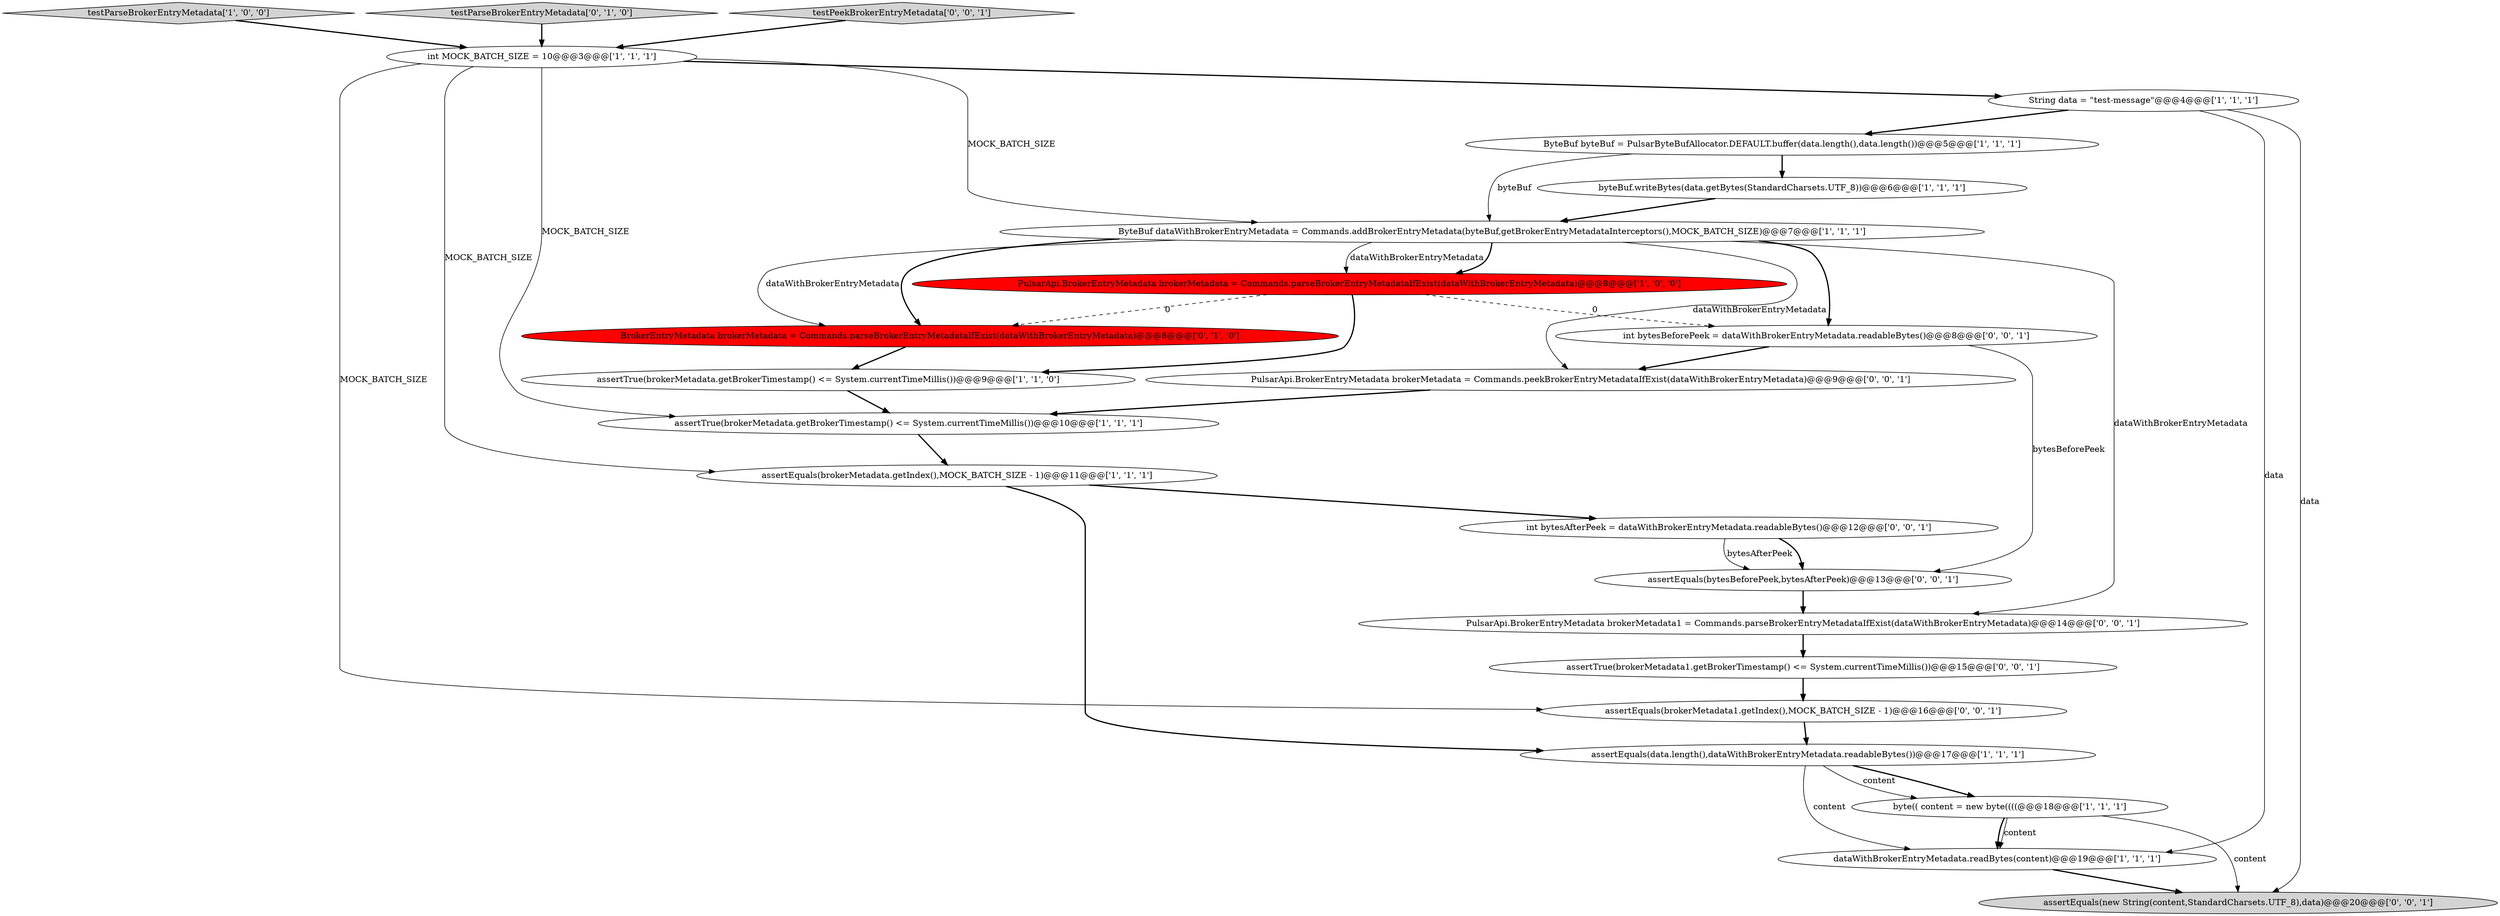 digraph {
11 [style = filled, label = "ByteBuf byteBuf = PulsarByteBufAllocator.DEFAULT.buffer(data.length(),data.length())@@@5@@@['1', '1', '1']", fillcolor = white, shape = ellipse image = "AAA0AAABBB1BBB"];
7 [style = filled, label = "testParseBrokerEntryMetadata['1', '0', '0']", fillcolor = lightgray, shape = diamond image = "AAA0AAABBB1BBB"];
6 [style = filled, label = "assertEquals(brokerMetadata.getIndex(),MOCK_BATCH_SIZE - 1)@@@11@@@['1', '1', '1']", fillcolor = white, shape = ellipse image = "AAA0AAABBB1BBB"];
22 [style = filled, label = "assertEquals(new String(content,StandardCharsets.UTF_8),data)@@@20@@@['0', '0', '1']", fillcolor = lightgray, shape = ellipse image = "AAA0AAABBB3BBB"];
13 [style = filled, label = "testParseBrokerEntryMetadata['0', '1', '0']", fillcolor = lightgray, shape = diamond image = "AAA0AAABBB2BBB"];
18 [style = filled, label = "PulsarApi.BrokerEntryMetadata brokerMetadata1 = Commands.parseBrokerEntryMetadataIfExist(dataWithBrokerEntryMetadata)@@@14@@@['0', '0', '1']", fillcolor = white, shape = ellipse image = "AAA0AAABBB3BBB"];
14 [style = filled, label = "BrokerEntryMetadata brokerMetadata = Commands.parseBrokerEntryMetadataIfExist(dataWithBrokerEntryMetadata)@@@8@@@['0', '1', '0']", fillcolor = red, shape = ellipse image = "AAA1AAABBB2BBB"];
2 [style = filled, label = "byte(( content = new byte((((@@@18@@@['1', '1', '1']", fillcolor = white, shape = ellipse image = "AAA0AAABBB1BBB"];
12 [style = filled, label = "PulsarApi.BrokerEntryMetadata brokerMetadata = Commands.parseBrokerEntryMetadataIfExist(dataWithBrokerEntryMetadata)@@@8@@@['1', '0', '0']", fillcolor = red, shape = ellipse image = "AAA1AAABBB1BBB"];
16 [style = filled, label = "int bytesAfterPeek = dataWithBrokerEntryMetadata.readableBytes()@@@12@@@['0', '0', '1']", fillcolor = white, shape = ellipse image = "AAA0AAABBB3BBB"];
23 [style = filled, label = "assertEquals(bytesBeforePeek,bytesAfterPeek)@@@13@@@['0', '0', '1']", fillcolor = white, shape = ellipse image = "AAA0AAABBB3BBB"];
4 [style = filled, label = "assertEquals(data.length(),dataWithBrokerEntryMetadata.readableBytes())@@@17@@@['1', '1', '1']", fillcolor = white, shape = ellipse image = "AAA0AAABBB1BBB"];
19 [style = filled, label = "testPeekBrokerEntryMetadata['0', '0', '1']", fillcolor = lightgray, shape = diamond image = "AAA0AAABBB3BBB"];
5 [style = filled, label = "assertTrue(brokerMetadata.getBrokerTimestamp() <= System.currentTimeMillis())@@@10@@@['1', '1', '1']", fillcolor = white, shape = ellipse image = "AAA0AAABBB1BBB"];
15 [style = filled, label = "int bytesBeforePeek = dataWithBrokerEntryMetadata.readableBytes()@@@8@@@['0', '0', '1']", fillcolor = white, shape = ellipse image = "AAA0AAABBB3BBB"];
17 [style = filled, label = "PulsarApi.BrokerEntryMetadata brokerMetadata = Commands.peekBrokerEntryMetadataIfExist(dataWithBrokerEntryMetadata)@@@9@@@['0', '0', '1']", fillcolor = white, shape = ellipse image = "AAA0AAABBB3BBB"];
3 [style = filled, label = "String data = \"test-message\"@@@4@@@['1', '1', '1']", fillcolor = white, shape = ellipse image = "AAA0AAABBB1BBB"];
0 [style = filled, label = "byteBuf.writeBytes(data.getBytes(StandardCharsets.UTF_8))@@@6@@@['1', '1', '1']", fillcolor = white, shape = ellipse image = "AAA0AAABBB1BBB"];
10 [style = filled, label = "ByteBuf dataWithBrokerEntryMetadata = Commands.addBrokerEntryMetadata(byteBuf,getBrokerEntryMetadataInterceptors(),MOCK_BATCH_SIZE)@@@7@@@['1', '1', '1']", fillcolor = white, shape = ellipse image = "AAA0AAABBB1BBB"];
1 [style = filled, label = "assertTrue(brokerMetadata.getBrokerTimestamp() <= System.currentTimeMillis())@@@9@@@['1', '1', '0']", fillcolor = white, shape = ellipse image = "AAA0AAABBB1BBB"];
8 [style = filled, label = "int MOCK_BATCH_SIZE = 10@@@3@@@['1', '1', '1']", fillcolor = white, shape = ellipse image = "AAA0AAABBB1BBB"];
21 [style = filled, label = "assertTrue(brokerMetadata1.getBrokerTimestamp() <= System.currentTimeMillis())@@@15@@@['0', '0', '1']", fillcolor = white, shape = ellipse image = "AAA0AAABBB3BBB"];
20 [style = filled, label = "assertEquals(brokerMetadata1.getIndex(),MOCK_BATCH_SIZE - 1)@@@16@@@['0', '0', '1']", fillcolor = white, shape = ellipse image = "AAA0AAABBB3BBB"];
9 [style = filled, label = "dataWithBrokerEntryMetadata.readBytes(content)@@@19@@@['1', '1', '1']", fillcolor = white, shape = ellipse image = "AAA0AAABBB1BBB"];
1->5 [style = bold, label=""];
9->22 [style = bold, label=""];
17->5 [style = bold, label=""];
8->20 [style = solid, label="MOCK_BATCH_SIZE"];
8->6 [style = solid, label="MOCK_BATCH_SIZE"];
10->15 [style = bold, label=""];
10->14 [style = bold, label=""];
3->22 [style = solid, label="data"];
10->18 [style = solid, label="dataWithBrokerEntryMetadata"];
8->3 [style = bold, label=""];
3->11 [style = bold, label=""];
2->9 [style = solid, label="content"];
4->2 [style = bold, label=""];
2->9 [style = bold, label=""];
16->23 [style = bold, label=""];
10->12 [style = solid, label="dataWithBrokerEntryMetadata"];
16->23 [style = solid, label="bytesAfterPeek"];
7->8 [style = bold, label=""];
12->1 [style = bold, label=""];
11->10 [style = solid, label="byteBuf"];
19->8 [style = bold, label=""];
14->1 [style = bold, label=""];
15->23 [style = solid, label="bytesBeforePeek"];
20->4 [style = bold, label=""];
10->14 [style = solid, label="dataWithBrokerEntryMetadata"];
4->9 [style = solid, label="content"];
4->2 [style = solid, label="content"];
6->4 [style = bold, label=""];
15->17 [style = bold, label=""];
0->10 [style = bold, label=""];
11->0 [style = bold, label=""];
8->5 [style = solid, label="MOCK_BATCH_SIZE"];
21->20 [style = bold, label=""];
12->14 [style = dashed, label="0"];
5->6 [style = bold, label=""];
10->12 [style = bold, label=""];
6->16 [style = bold, label=""];
12->15 [style = dashed, label="0"];
18->21 [style = bold, label=""];
8->10 [style = solid, label="MOCK_BATCH_SIZE"];
13->8 [style = bold, label=""];
10->17 [style = solid, label="dataWithBrokerEntryMetadata"];
2->22 [style = solid, label="content"];
23->18 [style = bold, label=""];
3->9 [style = solid, label="data"];
}
